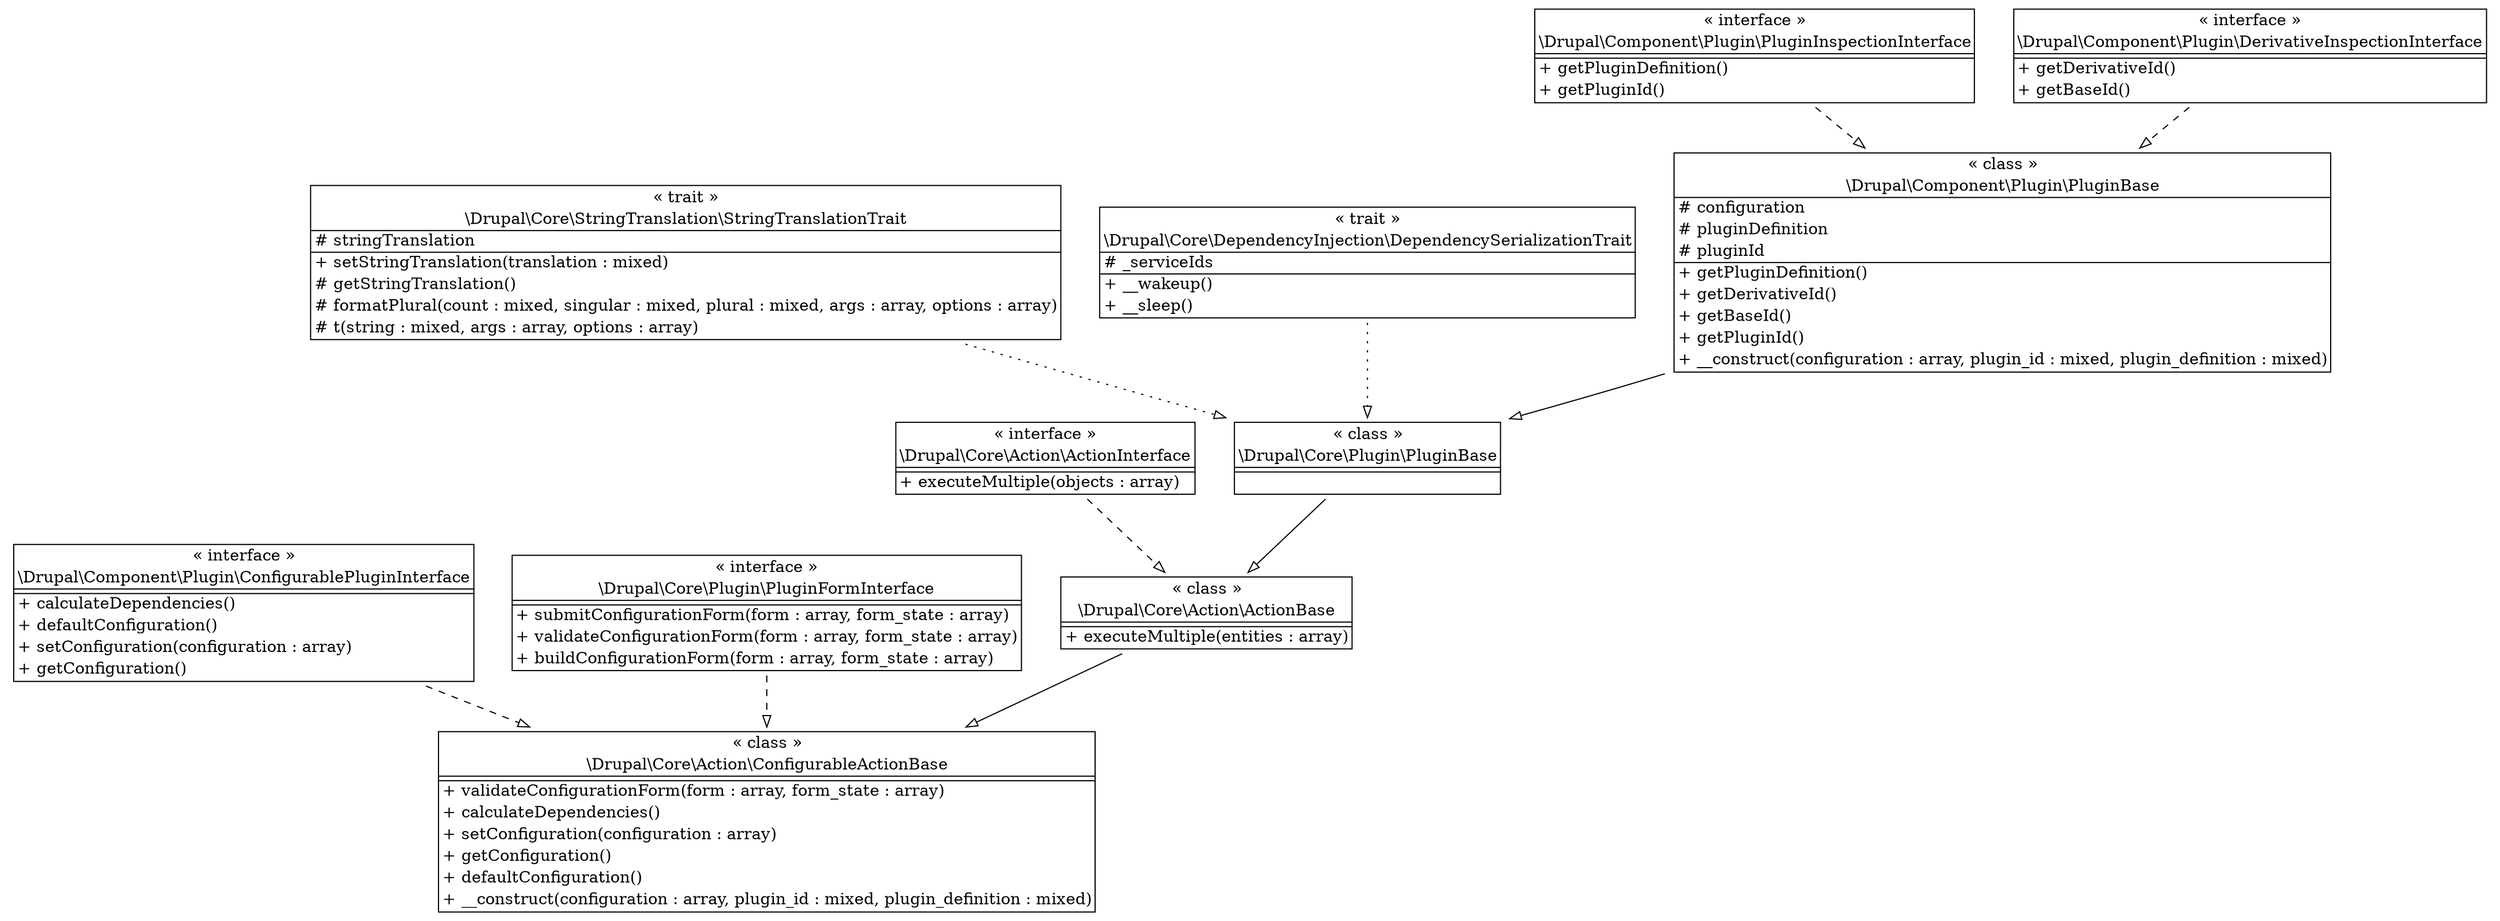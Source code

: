 digraph "Class Diagram" {
  node [shape=plaintext]
  "\\Drupal\\Core\\Action\\ConfigurableActionBase" [
    label=<
<table border="1" cellpadding="2" cellspacing="0" cellborder="0">
<tr><td align="center">&laquo; class &raquo;</td></tr>
<tr><td align="center" title="class ConfigurableActionBase">\\Drupal\\Core\\Action\\ConfigurableActionBase</td></tr><hr />
<tr><td></td></tr>
<hr />
<tr><td align="left" title="public validateConfigurationForm">+ validateConfigurationForm(form : array, form_state : array)</td></tr>
<tr><td align="left" title="public calculateDependencies">+ calculateDependencies()</td></tr>
<tr><td align="left" title="public setConfiguration">+ setConfiguration(configuration : array)</td></tr>
<tr><td align="left" title="public getConfiguration">+ getConfiguration()</td></tr>
<tr><td align="left" title="public defaultConfiguration">+ defaultConfiguration()</td></tr>
<tr><td align="left" title="public __construct">+ __construct(configuration : array, plugin_id : mixed, plugin_definition : mixed)</td></tr>
</table>
  >
  ];
  "\\Drupal\\Component\\Plugin\\ConfigurablePluginInterface" [
    label=<
<table border="1" cellpadding="2" cellspacing="0" cellborder="0">
<tr><td align="center">&laquo; interface &raquo;</td></tr>
<tr><td align="center" title="interface ConfigurablePluginInterface">\\Drupal\\Component\\Plugin\\ConfigurablePluginInterface</td></tr><hr />
<tr><td></td></tr>
<hr />
<tr><td align="left" title="public calculateDependencies">+ calculateDependencies()</td></tr>
<tr><td align="left" title="public defaultConfiguration">+ defaultConfiguration()</td></tr>
<tr><td align="left" title="public setConfiguration">+ setConfiguration(configuration : array)</td></tr>
<tr><td align="left" title="public getConfiguration">+ getConfiguration()</td></tr>
</table>
  >
  ];
  "\\Drupal\\Core\\Plugin\\PluginFormInterface" [
    label=<
<table border="1" cellpadding="2" cellspacing="0" cellborder="0">
<tr><td align="center">&laquo; interface &raquo;</td></tr>
<tr><td align="center" title="interface PluginFormInterface">\\Drupal\\Core\\Plugin\\PluginFormInterface</td></tr><hr />
<tr><td></td></tr>
<hr />
<tr><td align="left" title="public submitConfigurationForm">+ submitConfigurationForm(form : array, form_state : array)</td></tr>
<tr><td align="left" title="public validateConfigurationForm">+ validateConfigurationForm(form : array, form_state : array)</td></tr>
<tr><td align="left" title="public buildConfigurationForm">+ buildConfigurationForm(form : array, form_state : array)</td></tr>
</table>
  >
  ];
  "\\Drupal\\Core\\Action\\ActionBase" [
    label=<
<table border="1" cellpadding="2" cellspacing="0" cellborder="0">
<tr><td align="center">&laquo; class &raquo;</td></tr>
<tr><td align="center" title="class ActionBase">\\Drupal\\Core\\Action\\ActionBase</td></tr><hr />
<tr><td></td></tr>
<hr />
<tr><td align="left" title="public executeMultiple">+ executeMultiple(entities : array)</td></tr>
</table>
  >
  ];
  "\\Drupal\\Core\\Action\\ActionInterface" [
    label=<
<table border="1" cellpadding="2" cellspacing="0" cellborder="0">
<tr><td align="center">&laquo; interface &raquo;</td></tr>
<tr><td align="center" title="interface ActionInterface">\\Drupal\\Core\\Action\\ActionInterface</td></tr><hr />
<tr><td></td></tr>
<hr />
<tr><td align="left" title="public executeMultiple">+ executeMultiple(objects : array)</td></tr>
</table>
  >
  ];
  "\\Drupal\\Core\\Plugin\\PluginBase" [
    label=<
<table border="1" cellpadding="2" cellspacing="0" cellborder="0">
<tr><td align="center">&laquo; class &raquo;</td></tr>
<tr><td align="center" title="class PluginBase">\\Drupal\\Core\\Plugin\\PluginBase</td></tr><hr />
<tr><td></td></tr>
<hr />
<tr><td>&nbsp;</td></tr>
</table>
  >
  ];
  "\\Drupal\\Core\\StringTranslation\\StringTranslationTrait" [
    label=<
<table border="1" cellpadding="2" cellspacing="0" cellborder="0">
<tr><td align="center">&laquo; trait &raquo;</td></tr>
<tr><td align="center" title="trait StringTranslationTrait">\\Drupal\\Core\\StringTranslation\\StringTranslationTrait</td></tr><hr />
<tr><td align="left" title="protected stringTranslation"># stringTranslation</td></tr>
<hr />
<tr><td align="left" title="public setStringTranslation">+ setStringTranslation(translation : mixed)</td></tr>
<tr><td align="left" title="protected getStringTranslation"># getStringTranslation()</td></tr>
<tr><td align="left" title="protected formatPlural"># formatPlural(count : mixed, singular : mixed, plural : mixed, args : array, options : array)</td></tr>
<tr><td align="left" title="protected t"># t(string : mixed, args : array, options : array)</td></tr>
</table>
  >
  ];
  "\\Drupal\\Core\\DependencyInjection\\DependencySerializationTrait" [
    label=<
<table border="1" cellpadding="2" cellspacing="0" cellborder="0">
<tr><td align="center">&laquo; trait &raquo;</td></tr>
<tr><td align="center" title="trait DependencySerializationTrait">\\Drupal\\Core\\DependencyInjection\\DependencySerializationTrait</td></tr><hr />
<tr><td align="left" title="protected _serviceIds"># _serviceIds</td></tr>
<hr />
<tr><td align="left" title="public __wakeup">+ __wakeup()</td></tr>
<tr><td align="left" title="public __sleep">+ __sleep()</td></tr>
</table>
  >
  ];
  "\\Drupal\\Component\\Plugin\\PluginBase" [
    label=<
<table border="1" cellpadding="2" cellspacing="0" cellborder="0">
<tr><td align="center">&laquo; class &raquo;</td></tr>
<tr><td align="center" title="class PluginBase">\\Drupal\\Component\\Plugin\\PluginBase</td></tr><hr />
<tr><td align="left" title="protected configuration"># configuration</td></tr>
<tr><td align="left" title="protected pluginDefinition"># pluginDefinition</td></tr>
<tr><td align="left" title="protected pluginId"># pluginId</td></tr>
<hr />
<tr><td align="left" title="public getPluginDefinition">+ getPluginDefinition()</td></tr>
<tr><td align="left" title="public getDerivativeId">+ getDerivativeId()</td></tr>
<tr><td align="left" title="public getBaseId">+ getBaseId()</td></tr>
<tr><td align="left" title="public getPluginId">+ getPluginId()</td></tr>
<tr><td align="left" title="public __construct">+ __construct(configuration : array, plugin_id : mixed, plugin_definition : mixed)</td></tr>
</table>
  >
  ];
  "\\Drupal\\Component\\Plugin\\PluginInspectionInterface" [
    label=<
<table border="1" cellpadding="2" cellspacing="0" cellborder="0">
<tr><td align="center">&laquo; interface &raquo;</td></tr>
<tr><td align="center" title="interface PluginInspectionInterface">\\Drupal\\Component\\Plugin\\PluginInspectionInterface</td></tr><hr />
<tr><td></td></tr>
<hr />
<tr><td align="left" title="public getPluginDefinition">+ getPluginDefinition()</td></tr>
<tr><td align="left" title="public getPluginId">+ getPluginId()</td></tr>
</table>
  >
  ];
  "\\Drupal\\Component\\Plugin\\DerivativeInspectionInterface" [
    label=<
<table border="1" cellpadding="2" cellspacing="0" cellborder="0">
<tr><td align="center">&laquo; interface &raquo;</td></tr>
<tr><td align="center" title="interface DerivativeInspectionInterface">\\Drupal\\Component\\Plugin\\DerivativeInspectionInterface</td></tr><hr />
<tr><td></td></tr>
<hr />
<tr><td align="left" title="public getDerivativeId">+ getDerivativeId()</td></tr>
<tr><td align="left" title="public getBaseId">+ getBaseId()</td></tr>
</table>
  >
  ];
"\\Drupal\\Component\\Plugin\\ConfigurablePluginInterface" -> "\\Drupal\\Core\\Action\\ConfigurableActionBase" [arrowhead="empty" style="dashed"];

"\\Drupal\\Core\\Plugin\\PluginFormInterface" -> "\\Drupal\\Core\\Action\\ConfigurableActionBase" [arrowhead="empty" style="dashed"];

"\\Drupal\\Core\\Action\\ActionBase" -> "\\Drupal\\Core\\Action\\ConfigurableActionBase" [arrowhead="empty"];

"\\Drupal\\Core\\Action\\ActionInterface" -> "\\Drupal\\Core\\Action\\ActionBase" [arrowhead="empty" style="dashed"];

"\\Drupal\\Core\\Plugin\\PluginBase" -> "\\Drupal\\Core\\Action\\ActionBase" [arrowhead="empty"];

"\\Drupal\\Component\\Plugin\\PluginBase" -> "\\Drupal\\Core\\Plugin\\PluginBase" [arrowhead="empty"];

"\\Drupal\\Core\\StringTranslation\\StringTranslationTrait" -> "\\Drupal\\Core\\Plugin\\PluginBase" [arrowhead="empty" style="dotted"];

"\\Drupal\\Core\\DependencyInjection\\DependencySerializationTrait" -> "\\Drupal\\Core\\Plugin\\PluginBase" [arrowhead="empty" style="dotted"];

"\\Drupal\\Component\\Plugin\\PluginInspectionInterface" -> "\\Drupal\\Component\\Plugin\\PluginBase" [arrowhead="empty" style="dashed"];

"\\Drupal\\Component\\Plugin\\DerivativeInspectionInterface" -> "\\Drupal\\Component\\Plugin\\PluginBase" [arrowhead="empty" style="dashed"];

}
